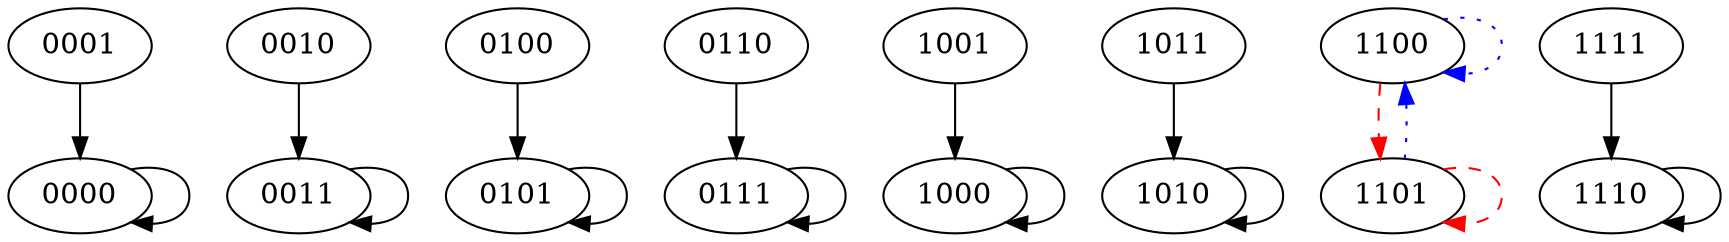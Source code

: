 digraph fgl {
	margin = "0"
	rotate = "0"
	ratio = "fill"
	0[label="0000"]
	1[label="0001"]
	2[label="0010"]
	3[label="0011"]
	4[label="0100"]
	5[label="0101"]
	6[label="0110"]
	7[label="0111"]
	8[label="1000"]
	9[label="1001"]
	10[label="1010"]
	11[label="1011"]
	12[label="1100"]
	13[label="1101"]
	14[label="1110"]
	15[label="1111"]
	0 -> 0
	1 -> 0
	2 -> 3
	3 -> 3
	4 -> 5
	5 -> 5
	6 -> 7
	7 -> 7
	8 -> 8
	9 -> 8
	10 -> 10
	11 -> 10
	12 -> 13[color="red",style="dashed"]
	12 -> 12[color="blue",style="dotted"]
	13 -> 12[color="blue",style="dotted"]
	13 -> 13[color="red",style="dashed"]
	14 -> 14
	15 -> 14
}
